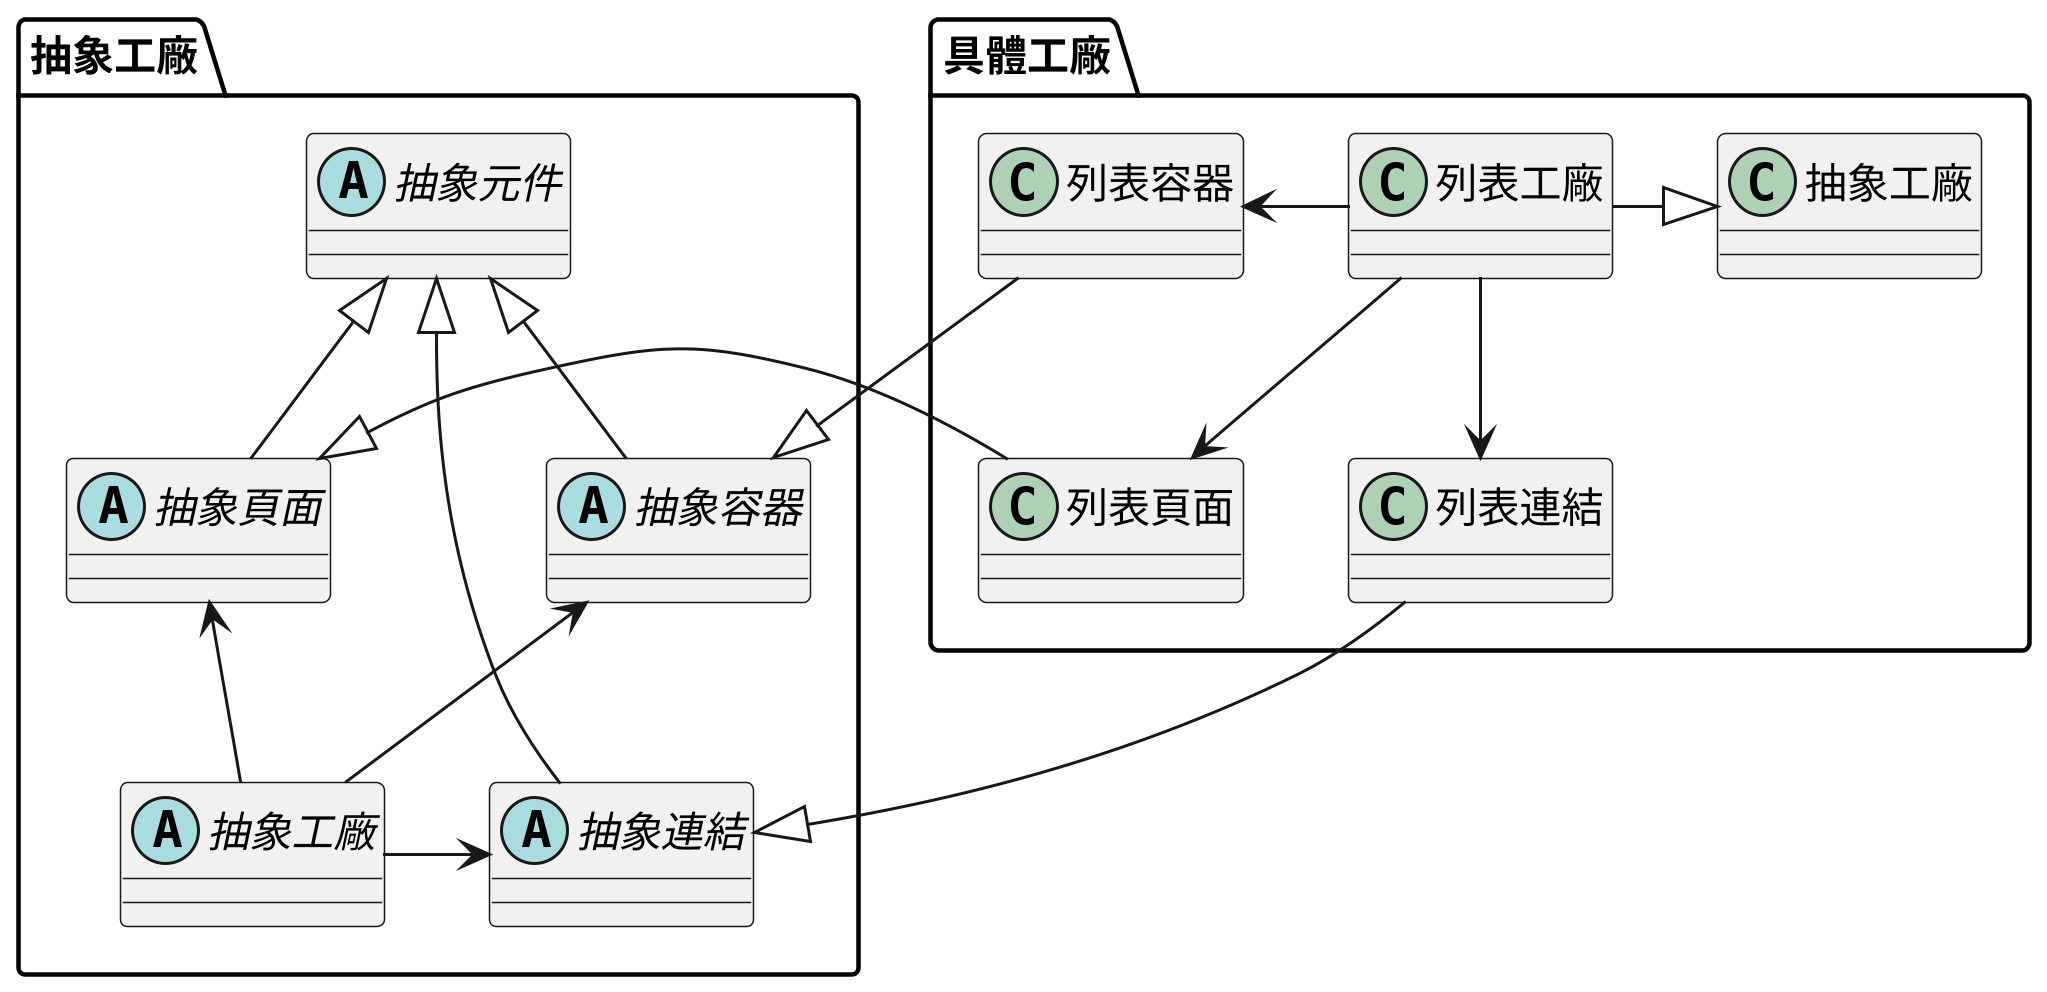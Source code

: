 @startuml

scale 2048*2048

skinparam defaultFontName "Noto Sans CJK TC Regular"

package 抽象工廠 {
    abstract class 抽象元件{
    }

    abstract class 抽象連結{
    }

    abstract class 抽象頁面{
    }

    abstract class 抽象容器{
    }

    abstract class 抽象工廠{
    }


    抽象元件 <|-right- 抽象連結
    抽象元件 <|-down- 抽象容器
    抽象元件 <|-down- 抽象頁面
    抽象工廠 -left-> 抽象連結
    抽象工廠 -left-> 抽象容器
    抽象工廠 -up-> 抽象頁面
}

package 具體工廠 {
    class 列表工廠 {
    }

    class 列表連結{
    }

    class 列表頁面{
    }

    class 列表容器{
    }

    抽象工廠 <|-left- 列表工廠
    抽象連結 <|-left- 列表連結
    抽象頁面 <|-left- 列表頁面
    抽象容器 <|-left- 列表容器

    列表工廠 --> 列表連結
    列表工廠 --> 列表頁面
    列表工廠 -right-> 列表容器
}

@enduml